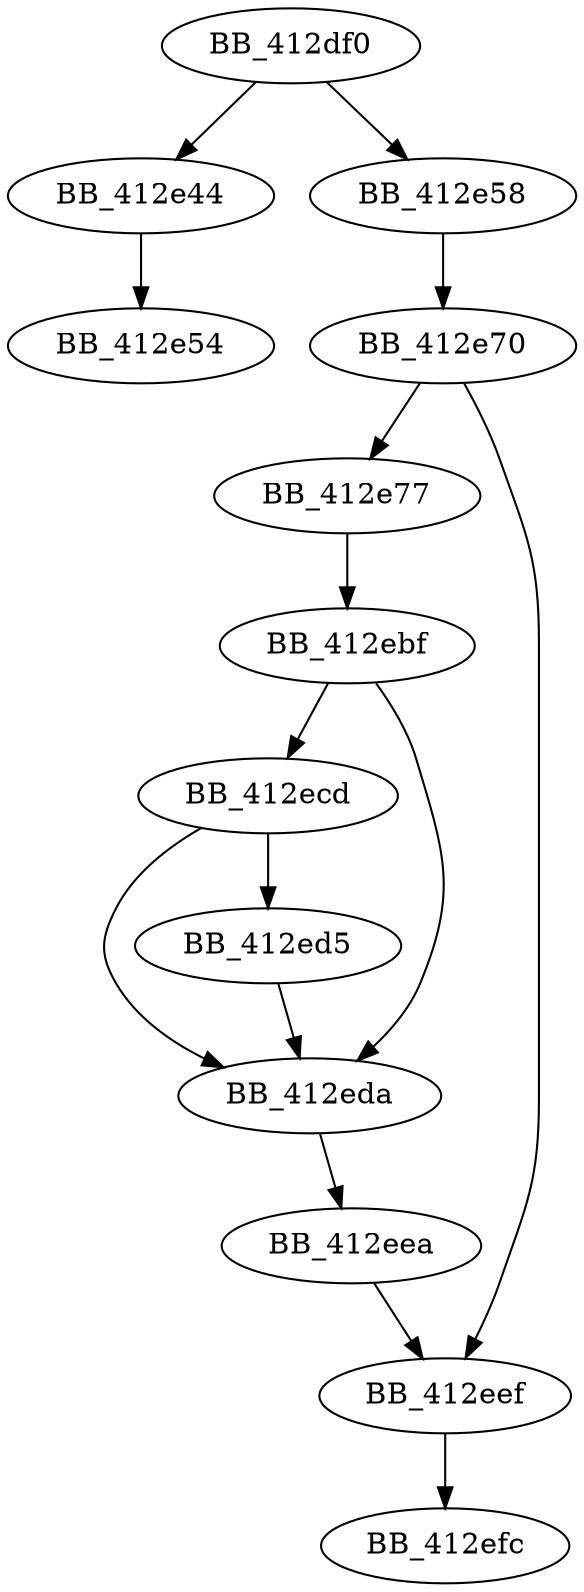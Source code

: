 DiGraph sub_412DF0{
BB_412df0->BB_412e44
BB_412df0->BB_412e58
BB_412e44->BB_412e54
BB_412e58->BB_412e70
BB_412e70->BB_412e77
BB_412e70->BB_412eef
BB_412e77->BB_412ebf
BB_412ebf->BB_412ecd
BB_412ebf->BB_412eda
BB_412ecd->BB_412ed5
BB_412ecd->BB_412eda
BB_412ed5->BB_412eda
BB_412eda->BB_412eea
BB_412eea->BB_412eef
BB_412eef->BB_412efc
}
